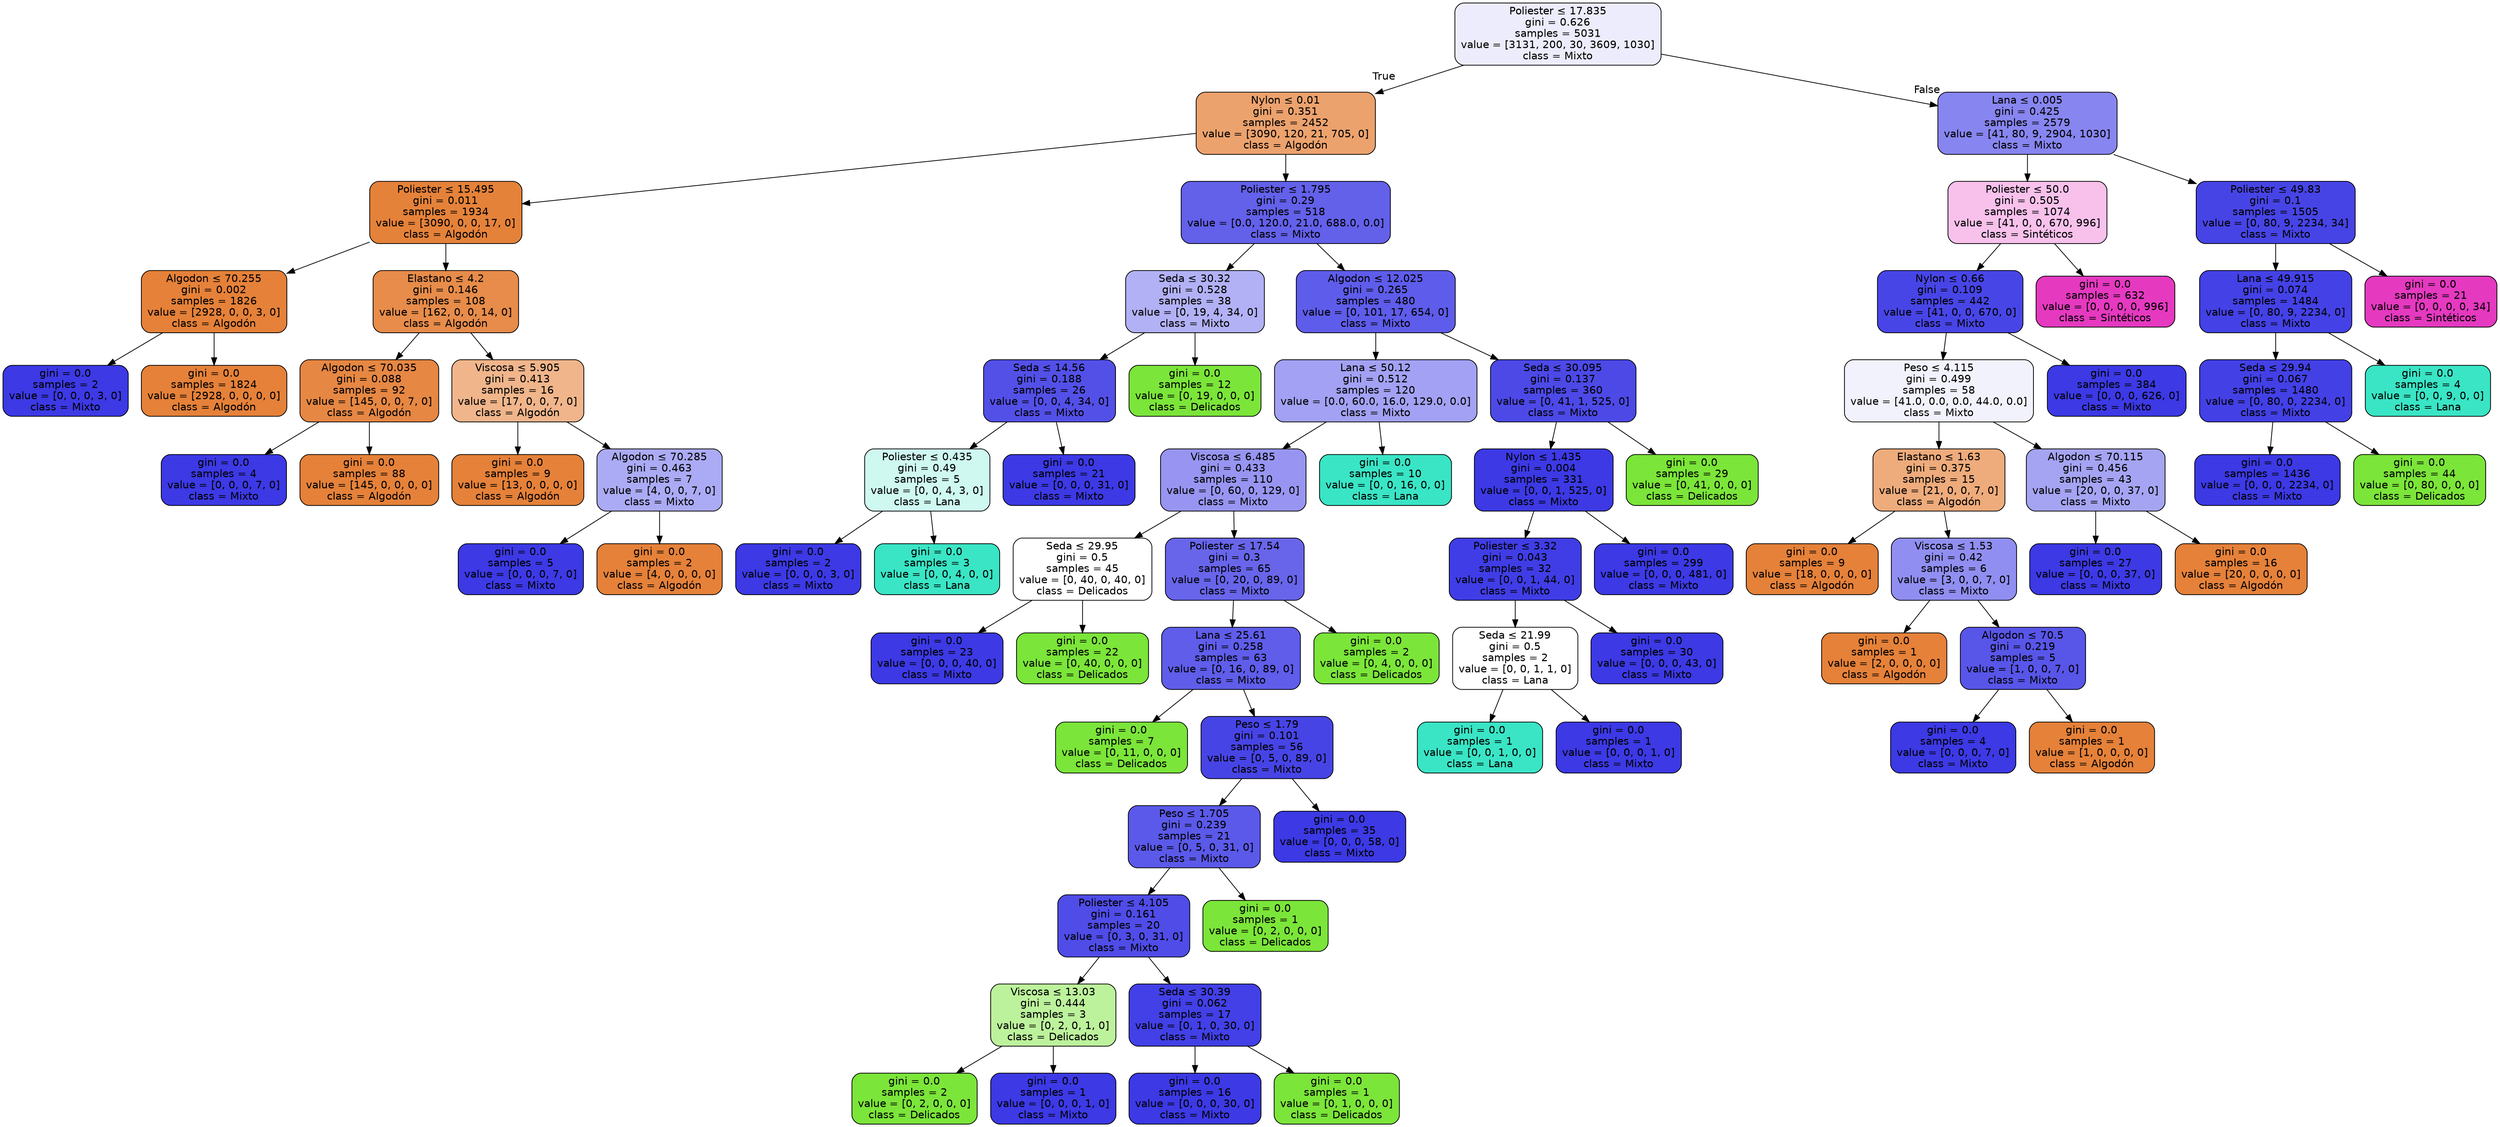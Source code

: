 digraph Tree {
node [shape=box, style="filled, rounded", color="black", fontname="helvetica"] ;
edge [fontname="helvetica"] ;
0 [label=<Poliester &le; 17.835<br/>gini = 0.626<br/>samples = 5031<br/>value = [3131, 200, 30, 3609, 1030]<br/>class = Mixto>, fillcolor="#ececfc"] ;
1 [label=<Nylon &le; 0.01<br/>gini = 0.351<br/>samples = 2452<br/>value = [3090, 120, 21, 705, 0]<br/>class = Algodón>, fillcolor="#eca26d"] ;
0 -> 1 [labeldistance=2.5, labelangle=45, headlabel="True"] ;
2 [label=<Poliester &le; 15.495<br/>gini = 0.011<br/>samples = 1934<br/>value = [3090, 0, 0, 17, 0]<br/>class = Algodón>, fillcolor="#e5823a"] ;
1 -> 2 ;
3 [label=<Algodon &le; 70.255<br/>gini = 0.002<br/>samples = 1826<br/>value = [2928, 0, 0, 3, 0]<br/>class = Algodón>, fillcolor="#e58139"] ;
2 -> 3 ;
4 [label=<gini = 0.0<br/>samples = 2<br/>value = [0, 0, 0, 3, 0]<br/>class = Mixto>, fillcolor="#3c39e5"] ;
3 -> 4 ;
5 [label=<gini = 0.0<br/>samples = 1824<br/>value = [2928, 0, 0, 0, 0]<br/>class = Algodón>, fillcolor="#e58139"] ;
3 -> 5 ;
6 [label=<Elastano &le; 4.2<br/>gini = 0.146<br/>samples = 108<br/>value = [162, 0, 0, 14, 0]<br/>class = Algodón>, fillcolor="#e78c4a"] ;
2 -> 6 ;
7 [label=<Algodon &le; 70.035<br/>gini = 0.088<br/>samples = 92<br/>value = [145, 0, 0, 7, 0]<br/>class = Algodón>, fillcolor="#e68743"] ;
6 -> 7 ;
8 [label=<gini = 0.0<br/>samples = 4<br/>value = [0, 0, 0, 7, 0]<br/>class = Mixto>, fillcolor="#3c39e5"] ;
7 -> 8 ;
9 [label=<gini = 0.0<br/>samples = 88<br/>value = [145, 0, 0, 0, 0]<br/>class = Algodón>, fillcolor="#e58139"] ;
7 -> 9 ;
10 [label=<Viscosa &le; 5.905<br/>gini = 0.413<br/>samples = 16<br/>value = [17, 0, 0, 7, 0]<br/>class = Algodón>, fillcolor="#f0b58b"] ;
6 -> 10 ;
11 [label=<gini = 0.0<br/>samples = 9<br/>value = [13, 0, 0, 0, 0]<br/>class = Algodón>, fillcolor="#e58139"] ;
10 -> 11 ;
12 [label=<Algodon &le; 70.285<br/>gini = 0.463<br/>samples = 7<br/>value = [4, 0, 0, 7, 0]<br/>class = Mixto>, fillcolor="#abaaf4"] ;
10 -> 12 ;
13 [label=<gini = 0.0<br/>samples = 5<br/>value = [0, 0, 0, 7, 0]<br/>class = Mixto>, fillcolor="#3c39e5"] ;
12 -> 13 ;
14 [label=<gini = 0.0<br/>samples = 2<br/>value = [4, 0, 0, 0, 0]<br/>class = Algodón>, fillcolor="#e58139"] ;
12 -> 14 ;
15 [label=<Poliester &le; 1.795<br/>gini = 0.29<br/>samples = 518<br/>value = [0.0, 120.0, 21.0, 688.0, 0.0]<br/>class = Mixto>, fillcolor="#6360ea"] ;
1 -> 15 ;
16 [label=<Seda &le; 30.32<br/>gini = 0.528<br/>samples = 38<br/>value = [0, 19, 4, 34, 0]<br/>class = Mixto>, fillcolor="#b2b1f5"] ;
15 -> 16 ;
17 [label=<Seda &le; 14.56<br/>gini = 0.188<br/>samples = 26<br/>value = [0, 0, 4, 34, 0]<br/>class = Mixto>, fillcolor="#5350e8"] ;
16 -> 17 ;
18 [label=<Poliester &le; 0.435<br/>gini = 0.49<br/>samples = 5<br/>value = [0, 0, 4, 3, 0]<br/>class = Lana>, fillcolor="#cef8f0"] ;
17 -> 18 ;
19 [label=<gini = 0.0<br/>samples = 2<br/>value = [0, 0, 0, 3, 0]<br/>class = Mixto>, fillcolor="#3c39e5"] ;
18 -> 19 ;
20 [label=<gini = 0.0<br/>samples = 3<br/>value = [0, 0, 4, 0, 0]<br/>class = Lana>, fillcolor="#39e5c5"] ;
18 -> 20 ;
21 [label=<gini = 0.0<br/>samples = 21<br/>value = [0, 0, 0, 31, 0]<br/>class = Mixto>, fillcolor="#3c39e5"] ;
17 -> 21 ;
22 [label=<gini = 0.0<br/>samples = 12<br/>value = [0, 19, 0, 0, 0]<br/>class = Delicados>, fillcolor="#7be539"] ;
16 -> 22 ;
23 [label=<Algodon &le; 12.025<br/>gini = 0.265<br/>samples = 480<br/>value = [0, 101, 17, 654, 0]<br/>class = Mixto>, fillcolor="#5e5cea"] ;
15 -> 23 ;
24 [label=<Lana &le; 50.12<br/>gini = 0.512<br/>samples = 120<br/>value = [0.0, 60.0, 16.0, 129.0, 0.0]<br/>class = Mixto>, fillcolor="#a2a1f3"] ;
23 -> 24 ;
25 [label=<Viscosa &le; 6.485<br/>gini = 0.433<br/>samples = 110<br/>value = [0, 60, 0, 129, 0]<br/>class = Mixto>, fillcolor="#9795f1"] ;
24 -> 25 ;
26 [label=<Seda &le; 29.95<br/>gini = 0.5<br/>samples = 45<br/>value = [0, 40, 0, 40, 0]<br/>class = Delicados>, fillcolor="#ffffff"] ;
25 -> 26 ;
27 [label=<gini = 0.0<br/>samples = 23<br/>value = [0, 0, 0, 40, 0]<br/>class = Mixto>, fillcolor="#3c39e5"] ;
26 -> 27 ;
28 [label=<gini = 0.0<br/>samples = 22<br/>value = [0, 40, 0, 0, 0]<br/>class = Delicados>, fillcolor="#7be539"] ;
26 -> 28 ;
29 [label=<Poliester &le; 17.54<br/>gini = 0.3<br/>samples = 65<br/>value = [0, 20, 0, 89, 0]<br/>class = Mixto>, fillcolor="#6865eb"] ;
25 -> 29 ;
30 [label=<Lana &le; 25.61<br/>gini = 0.258<br/>samples = 63<br/>value = [0, 16, 0, 89, 0]<br/>class = Mixto>, fillcolor="#5f5dea"] ;
29 -> 30 ;
31 [label=<gini = 0.0<br/>samples = 7<br/>value = [0, 11, 0, 0, 0]<br/>class = Delicados>, fillcolor="#7be539"] ;
30 -> 31 ;
32 [label=<Peso &le; 1.79<br/>gini = 0.101<br/>samples = 56<br/>value = [0, 5, 0, 89, 0]<br/>class = Mixto>, fillcolor="#4744e6"] ;
30 -> 32 ;
33 [label=<Peso &le; 1.705<br/>gini = 0.239<br/>samples = 21<br/>value = [0, 5, 0, 31, 0]<br/>class = Mixto>, fillcolor="#5b59e9"] ;
32 -> 33 ;
34 [label=<Poliester &le; 4.105<br/>gini = 0.161<br/>samples = 20<br/>value = [0, 3, 0, 31, 0]<br/>class = Mixto>, fillcolor="#4f4ce8"] ;
33 -> 34 ;
35 [label=<Viscosa &le; 13.03<br/>gini = 0.444<br/>samples = 3<br/>value = [0, 2, 0, 1, 0]<br/>class = Delicados>, fillcolor="#bdf29c"] ;
34 -> 35 ;
36 [label=<gini = 0.0<br/>samples = 2<br/>value = [0, 2, 0, 0, 0]<br/>class = Delicados>, fillcolor="#7be539"] ;
35 -> 36 ;
37 [label=<gini = 0.0<br/>samples = 1<br/>value = [0, 0, 0, 1, 0]<br/>class = Mixto>, fillcolor="#3c39e5"] ;
35 -> 37 ;
38 [label=<Seda &le; 30.39<br/>gini = 0.062<br/>samples = 17<br/>value = [0, 1, 0, 30, 0]<br/>class = Mixto>, fillcolor="#4240e6"] ;
34 -> 38 ;
39 [label=<gini = 0.0<br/>samples = 16<br/>value = [0, 0, 0, 30, 0]<br/>class = Mixto>, fillcolor="#3c39e5"] ;
38 -> 39 ;
40 [label=<gini = 0.0<br/>samples = 1<br/>value = [0, 1, 0, 0, 0]<br/>class = Delicados>, fillcolor="#7be539"] ;
38 -> 40 ;
41 [label=<gini = 0.0<br/>samples = 1<br/>value = [0, 2, 0, 0, 0]<br/>class = Delicados>, fillcolor="#7be539"] ;
33 -> 41 ;
42 [label=<gini = 0.0<br/>samples = 35<br/>value = [0, 0, 0, 58, 0]<br/>class = Mixto>, fillcolor="#3c39e5"] ;
32 -> 42 ;
43 [label=<gini = 0.0<br/>samples = 2<br/>value = [0, 4, 0, 0, 0]<br/>class = Delicados>, fillcolor="#7be539"] ;
29 -> 43 ;
44 [label=<gini = 0.0<br/>samples = 10<br/>value = [0, 0, 16, 0, 0]<br/>class = Lana>, fillcolor="#39e5c5"] ;
24 -> 44 ;
45 [label=<Seda &le; 30.095<br/>gini = 0.137<br/>samples = 360<br/>value = [0, 41, 1, 525, 0]<br/>class = Mixto>, fillcolor="#4c49e7"] ;
23 -> 45 ;
46 [label=<Nylon &le; 1.435<br/>gini = 0.004<br/>samples = 331<br/>value = [0, 0, 1, 525, 0]<br/>class = Mixto>, fillcolor="#3c39e5"] ;
45 -> 46 ;
47 [label=<Poliester &le; 3.32<br/>gini = 0.043<br/>samples = 32<br/>value = [0, 0, 1, 44, 0]<br/>class = Mixto>, fillcolor="#403de6"] ;
46 -> 47 ;
48 [label=<Seda &le; 21.99<br/>gini = 0.5<br/>samples = 2<br/>value = [0, 0, 1, 1, 0]<br/>class = Lana>, fillcolor="#ffffff"] ;
47 -> 48 ;
49 [label=<gini = 0.0<br/>samples = 1<br/>value = [0, 0, 1, 0, 0]<br/>class = Lana>, fillcolor="#39e5c5"] ;
48 -> 49 ;
50 [label=<gini = 0.0<br/>samples = 1<br/>value = [0, 0, 0, 1, 0]<br/>class = Mixto>, fillcolor="#3c39e5"] ;
48 -> 50 ;
51 [label=<gini = 0.0<br/>samples = 30<br/>value = [0, 0, 0, 43, 0]<br/>class = Mixto>, fillcolor="#3c39e5"] ;
47 -> 51 ;
52 [label=<gini = 0.0<br/>samples = 299<br/>value = [0, 0, 0, 481, 0]<br/>class = Mixto>, fillcolor="#3c39e5"] ;
46 -> 52 ;
53 [label=<gini = 0.0<br/>samples = 29<br/>value = [0, 41, 0, 0, 0]<br/>class = Delicados>, fillcolor="#7be539"] ;
45 -> 53 ;
54 [label=<Lana &le; 0.005<br/>gini = 0.425<br/>samples = 2579<br/>value = [41, 80, 9, 2904, 1030]<br/>class = Mixto>, fillcolor="#8785ef"] ;
0 -> 54 [labeldistance=2.5, labelangle=-45, headlabel="False"] ;
55 [label=<Poliester &le; 50.0<br/>gini = 0.505<br/>samples = 1074<br/>value = [41, 0, 0, 670, 996]<br/>class = Sintéticos>, fillcolor="#f7c1eb"] ;
54 -> 55 ;
56 [label=<Nylon &le; 0.66<br/>gini = 0.109<br/>samples = 442<br/>value = [41, 0, 0, 670, 0]<br/>class = Mixto>, fillcolor="#4845e7"] ;
55 -> 56 ;
57 [label=<Peso &le; 4.115<br/>gini = 0.499<br/>samples = 58<br/>value = [41.0, 0.0, 0.0, 44.0, 0.0]<br/>class = Mixto>, fillcolor="#f2f2fd"] ;
56 -> 57 ;
58 [label=<Elastano &le; 1.63<br/>gini = 0.375<br/>samples = 15<br/>value = [21, 0, 0, 7, 0]<br/>class = Algodón>, fillcolor="#eeab7b"] ;
57 -> 58 ;
59 [label=<gini = 0.0<br/>samples = 9<br/>value = [18, 0, 0, 0, 0]<br/>class = Algodón>, fillcolor="#e58139"] ;
58 -> 59 ;
60 [label=<Viscosa &le; 1.53<br/>gini = 0.42<br/>samples = 6<br/>value = [3, 0, 0, 7, 0]<br/>class = Mixto>, fillcolor="#908ef0"] ;
58 -> 60 ;
61 [label=<gini = 0.0<br/>samples = 1<br/>value = [2, 0, 0, 0, 0]<br/>class = Algodón>, fillcolor="#e58139"] ;
60 -> 61 ;
62 [label=<Algodon &le; 70.5<br/>gini = 0.219<br/>samples = 5<br/>value = [1, 0, 0, 7, 0]<br/>class = Mixto>, fillcolor="#5855e9"] ;
60 -> 62 ;
63 [label=<gini = 0.0<br/>samples = 4<br/>value = [0, 0, 0, 7, 0]<br/>class = Mixto>, fillcolor="#3c39e5"] ;
62 -> 63 ;
64 [label=<gini = 0.0<br/>samples = 1<br/>value = [1, 0, 0, 0, 0]<br/>class = Algodón>, fillcolor="#e58139"] ;
62 -> 64 ;
65 [label=<Algodon &le; 70.115<br/>gini = 0.456<br/>samples = 43<br/>value = [20, 0, 0, 37, 0]<br/>class = Mixto>, fillcolor="#a5a4f3"] ;
57 -> 65 ;
66 [label=<gini = 0.0<br/>samples = 27<br/>value = [0, 0, 0, 37, 0]<br/>class = Mixto>, fillcolor="#3c39e5"] ;
65 -> 66 ;
67 [label=<gini = 0.0<br/>samples = 16<br/>value = [20, 0, 0, 0, 0]<br/>class = Algodón>, fillcolor="#e58139"] ;
65 -> 67 ;
68 [label=<gini = 0.0<br/>samples = 384<br/>value = [0, 0, 0, 626, 0]<br/>class = Mixto>, fillcolor="#3c39e5"] ;
56 -> 68 ;
69 [label=<gini = 0.0<br/>samples = 632<br/>value = [0, 0, 0, 0, 996]<br/>class = Sintéticos>, fillcolor="#e539c0"] ;
55 -> 69 ;
70 [label=<Poliester &le; 49.83<br/>gini = 0.1<br/>samples = 1505<br/>value = [0, 80, 9, 2234, 34]<br/>class = Mixto>, fillcolor="#4744e6"] ;
54 -> 70 ;
71 [label=<Lana &le; 49.915<br/>gini = 0.074<br/>samples = 1484<br/>value = [0, 80, 9, 2234, 0]<br/>class = Mixto>, fillcolor="#4441e6"] ;
70 -> 71 ;
72 [label=<Seda &le; 29.94<br/>gini = 0.067<br/>samples = 1480<br/>value = [0, 80, 0, 2234, 0]<br/>class = Mixto>, fillcolor="#4340e6"] ;
71 -> 72 ;
73 [label=<gini = 0.0<br/>samples = 1436<br/>value = [0, 0, 0, 2234, 0]<br/>class = Mixto>, fillcolor="#3c39e5"] ;
72 -> 73 ;
74 [label=<gini = 0.0<br/>samples = 44<br/>value = [0, 80, 0, 0, 0]<br/>class = Delicados>, fillcolor="#7be539"] ;
72 -> 74 ;
75 [label=<gini = 0.0<br/>samples = 4<br/>value = [0, 0, 9, 0, 0]<br/>class = Lana>, fillcolor="#39e5c5"] ;
71 -> 75 ;
76 [label=<gini = 0.0<br/>samples = 21<br/>value = [0, 0, 0, 0, 34]<br/>class = Sintéticos>, fillcolor="#e539c0"] ;
70 -> 76 ;
}